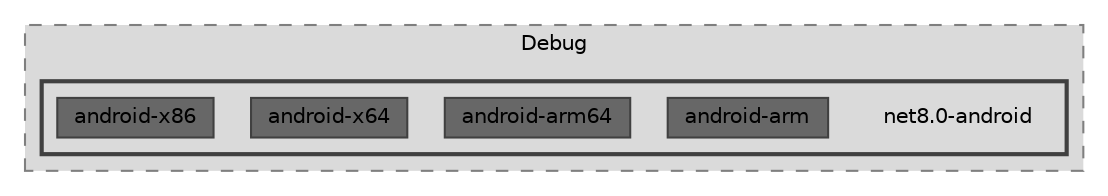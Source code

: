 digraph "obj/Debug/net8.0-android"
{
 // LATEX_PDF_SIZE
  bgcolor="transparent";
  edge [fontname=Helvetica,fontsize=10,labelfontname=Helvetica,labelfontsize=10];
  node [fontname=Helvetica,fontsize=10,shape=box,height=0.2,width=0.4];
  compound=true
  subgraph clusterdir_a71c3b2ad23b9ff58220dd012d201987 {
    graph [ bgcolor="#dadada", pencolor="grey50", label="Debug", fontname=Helvetica,fontsize=10 style="filled,dashed", URL="dir_a71c3b2ad23b9ff58220dd012d201987.html",tooltip=""]
  subgraph clusterdir_22cef7f5bf3416dbcfd566c3ad61f21f {
    graph [ bgcolor="#dadada", pencolor="grey25", label="", fontname=Helvetica,fontsize=10 style="filled,bold", URL="dir_22cef7f5bf3416dbcfd566c3ad61f21f.html",tooltip=""]
    dir_22cef7f5bf3416dbcfd566c3ad61f21f [shape=plaintext, label="net8.0-android"];
  dir_833aecfae7c920db4704d88fb38b8660 [label="android-arm", fillcolor="#676767", color="grey25", style="filled", URL="dir_833aecfae7c920db4704d88fb38b8660.html",tooltip=""];
  dir_65cb678cfb5e1cb5196e2d9e67af4ed5 [label="android-arm64", fillcolor="#676767", color="grey25", style="filled", URL="dir_65cb678cfb5e1cb5196e2d9e67af4ed5.html",tooltip=""];
  dir_c825b3633dcabdde6fe3b863057cf84c [label="android-x64", fillcolor="#676767", color="grey25", style="filled", URL="dir_c825b3633dcabdde6fe3b863057cf84c.html",tooltip=""];
  dir_21a1d4d7e73aa50642a52f2e1a502fb4 [label="android-x86", fillcolor="#676767", color="grey25", style="filled", URL="dir_21a1d4d7e73aa50642a52f2e1a502fb4.html",tooltip=""];
  }
  }
}
